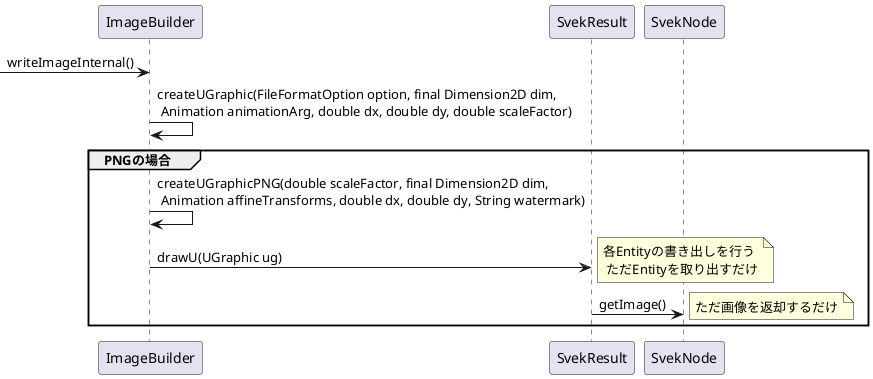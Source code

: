 @startuml

-> ImageBuilder: writeImageInternal()

ImageBuilder -> ImageBuilder: createUGraphic(FileFormatOption option, final Dimension2D dim,\n Animation animationArg, double dx, double dy, double scaleFactor)

group PNGの場合

ImageBuilder -> ImageBuilder: createUGraphicPNG(double scaleFactor, final Dimension2D dim,\n Animation affineTransforms, double dx, double dy, String watermark)

ImageBuilder -> SvekResult: drawU(UGraphic ug)
note right: 各Entityの書き出しを行う\n ただEntityを取り出すだけ

SvekResult -> SvekNode: getImage()
note right: ただ画像を返却するだけ

end

@enduml